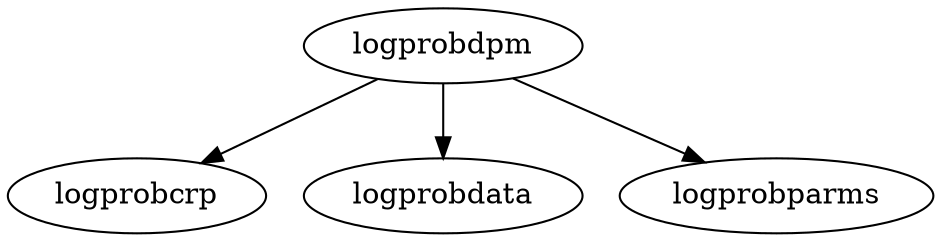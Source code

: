 /* Created by mdot for Matlab */
digraph m2html {
  logprobdpm -> logprobcrp;
  logprobdpm -> logprobdata;
  logprobdpm -> logprobparms;

  logprobcrp [URL="logprobcrp.html"];
  logprobdata [URL="logprobdata.html"];
  logprobdpm [URL="logprobdpm.html"];
  logprobparms [URL="logprobparms.html"];
}